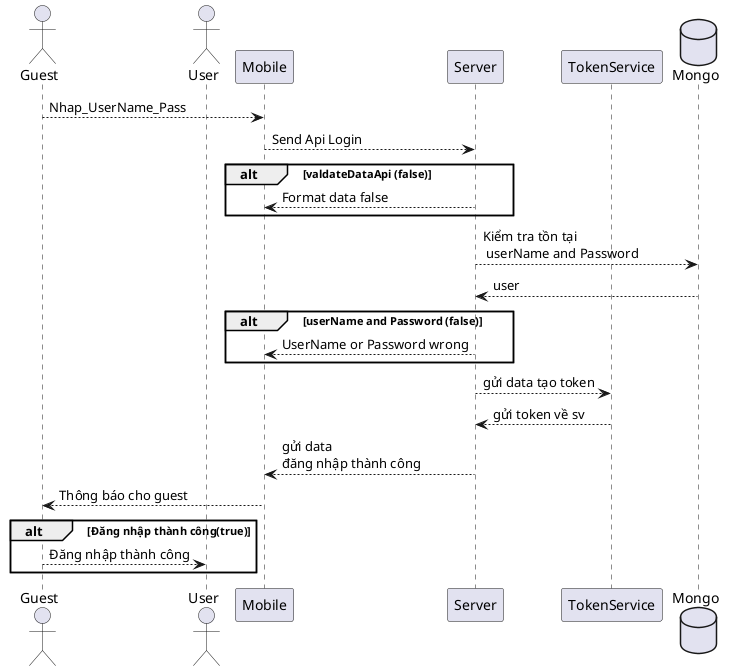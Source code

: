 @startuml Login
actor Guest as g
actor User as u
participant Mobile as fe
participant Server as sv
participant TokenService as token

database Mongo as db

g --> fe: Nhap_UserName_Pass
fe --> sv: Send Api Login
alt valdateDataApi (false)
  sv --> fe: Format data false
end
sv --> db: Kiểm tra tồn tại\n userName and Password
db --> sv: user
alt userName and Password (false)
  sv --> fe: UserName or Password wrong
end
sv --> token: gửi data tạo token
token --> sv: gửi token về sv
sv --> fe: gửi data \nđăng nhập thành công
fe --> g: Thông báo cho guest
alt Đăng nhập thành công(true)
  g --> u: Đăng nhập thành công
end
@enduml
